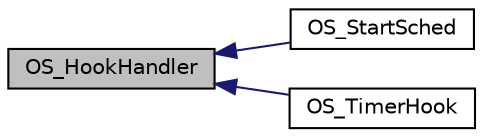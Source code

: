 digraph "OS_HookHandler"
{
  edge [fontname="Helvetica",fontsize="10",labelfontname="Helvetica",labelfontsize="10"];
  node [fontname="Helvetica",fontsize="10",shape=record];
  rankdir="LR";
  Node1 [label="OS_HookHandler",height=0.2,width=0.4,color="black", fillcolor="grey75", style="filled" fontcolor="black"];
  Node1 -> Node2 [dir="back",color="midnightblue",fontsize="10",style="solid",fontname="Helvetica"];
  Node2 [label="OS_StartSched",height=0.2,width=0.4,color="black", fillcolor="white", style="filled",URL="$group__pico.html#gade68ae83a073e5760f0265918fd6460e"];
  Node1 -> Node3 [dir="back",color="midnightblue",fontsize="10",style="solid",fontname="Helvetica"];
  Node3 [label="OS_TimerHook",height=0.2,width=0.4,color="black", fillcolor="white", style="filled",URL="$group__pico.html#gaf95675236a9d460113661bed8cd70320"];
}
